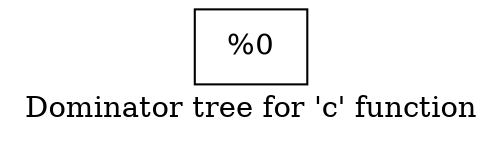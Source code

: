 digraph "Dominator tree for 'c' function" {
	label="Dominator tree for 'c' function";

	Node0x23b42f0 [shape=record,label="{%0}"];
}
